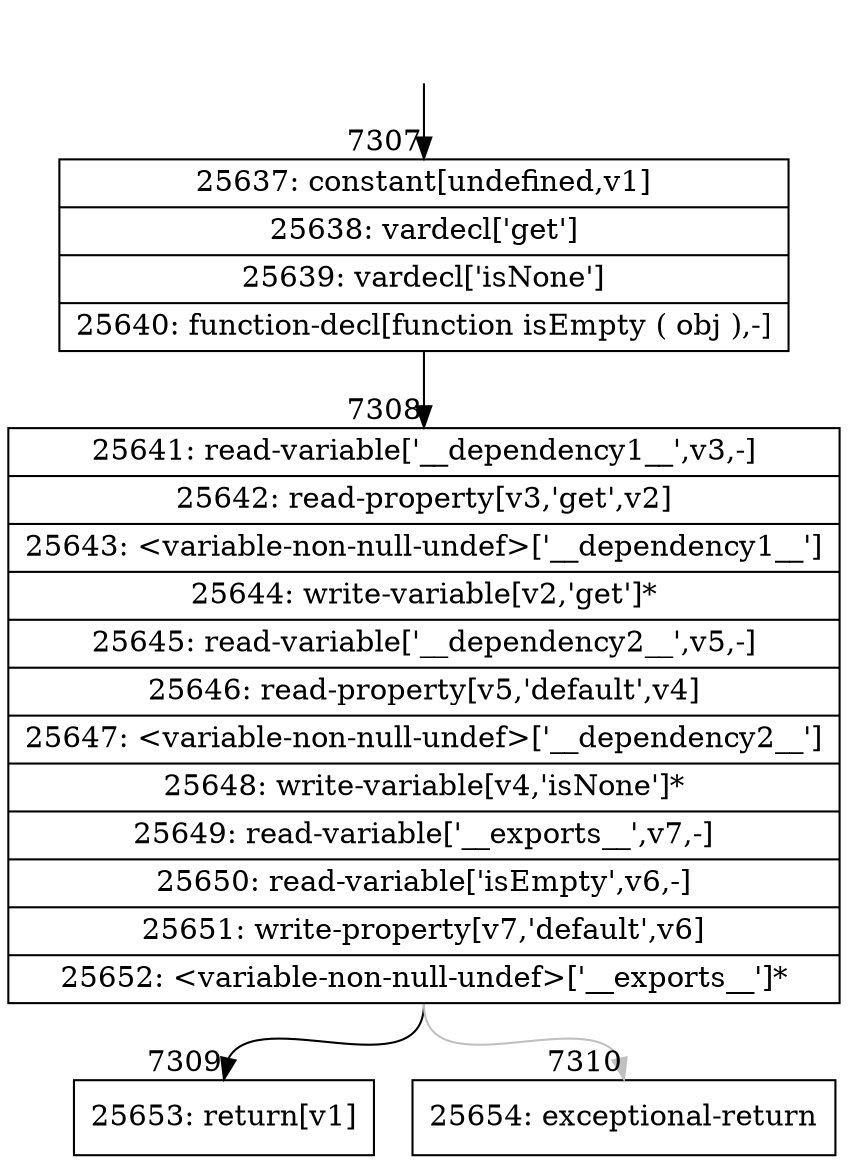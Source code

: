 digraph {
rankdir="TD"
BB_entry604[shape=none,label=""];
BB_entry604 -> BB7307 [tailport=s, headport=n, headlabel="    7307"]
BB7307 [shape=record label="{25637: constant[undefined,v1]|25638: vardecl['get']|25639: vardecl['isNone']|25640: function-decl[function isEmpty ( obj ),-]}" ] 
BB7307 -> BB7308 [tailport=s, headport=n, headlabel="      7308"]
BB7308 [shape=record label="{25641: read-variable['__dependency1__',v3,-]|25642: read-property[v3,'get',v2]|25643: \<variable-non-null-undef\>['__dependency1__']|25644: write-variable[v2,'get']*|25645: read-variable['__dependency2__',v5,-]|25646: read-property[v5,'default',v4]|25647: \<variable-non-null-undef\>['__dependency2__']|25648: write-variable[v4,'isNone']*|25649: read-variable['__exports__',v7,-]|25650: read-variable['isEmpty',v6,-]|25651: write-property[v7,'default',v6]|25652: \<variable-non-null-undef\>['__exports__']*}" ] 
BB7308 -> BB7309 [tailport=s, headport=n, headlabel="      7309"]
BB7308 -> BB7310 [tailport=s, headport=n, color=gray, headlabel="      7310"]
BB7309 [shape=record label="{25653: return[v1]}" ] 
BB7310 [shape=record label="{25654: exceptional-return}" ] 
//#$~ 13502
}
